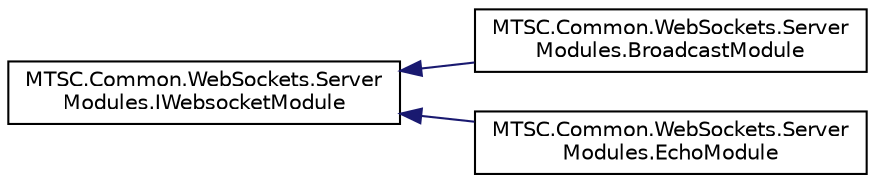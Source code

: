digraph "Graphical Class Hierarchy"
{
 // LATEX_PDF_SIZE
  edge [fontname="Helvetica",fontsize="10",labelfontname="Helvetica",labelfontsize="10"];
  node [fontname="Helvetica",fontsize="10",shape=record];
  rankdir="LR";
  Node0 [label="MTSC.Common.WebSockets.Server\lModules.IWebsocketModule",height=0.2,width=0.4,color="black", fillcolor="white", style="filled",URL="$d9/dc0/interface_m_t_s_c_1_1_common_1_1_web_sockets_1_1_server_modules_1_1_i_websocket_module.html",tooltip=" "];
  Node0 -> Node1 [dir="back",color="midnightblue",fontsize="10",style="solid",fontname="Helvetica"];
  Node1 [label="MTSC.Common.WebSockets.Server\lModules.BroadcastModule",height=0.2,width=0.4,color="black", fillcolor="white", style="filled",URL="$d5/d0c/class_m_t_s_c_1_1_common_1_1_web_sockets_1_1_server_modules_1_1_broadcast_module.html",tooltip=" "];
  Node0 -> Node2 [dir="back",color="midnightblue",fontsize="10",style="solid",fontname="Helvetica"];
  Node2 [label="MTSC.Common.WebSockets.Server\lModules.EchoModule",height=0.2,width=0.4,color="black", fillcolor="white", style="filled",URL="$d4/d10/class_m_t_s_c_1_1_common_1_1_web_sockets_1_1_server_modules_1_1_echo_module.html",tooltip=" "];
}
